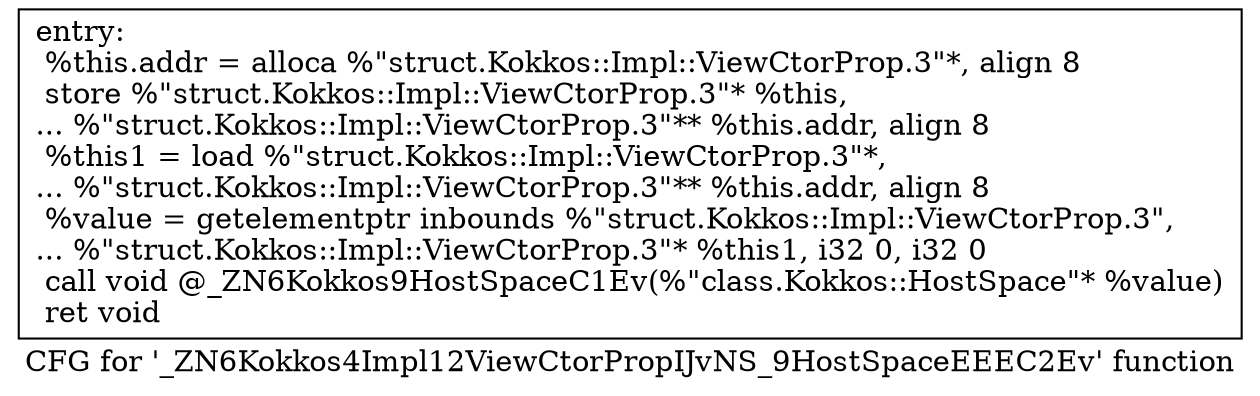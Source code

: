 digraph "CFG for '_ZN6Kokkos4Impl12ViewCtorPropIJvNS_9HostSpaceEEEC2Ev' function" {
	label="CFG for '_ZN6Kokkos4Impl12ViewCtorPropIJvNS_9HostSpaceEEEC2Ev' function";

	Node0x57b01c0 [shape=record,label="{entry:\l  %this.addr = alloca %\"struct.Kokkos::Impl::ViewCtorProp.3\"*, align 8\l  store %\"struct.Kokkos::Impl::ViewCtorProp.3\"* %this,\l... %\"struct.Kokkos::Impl::ViewCtorProp.3\"** %this.addr, align 8\l  %this1 = load %\"struct.Kokkos::Impl::ViewCtorProp.3\"*,\l... %\"struct.Kokkos::Impl::ViewCtorProp.3\"** %this.addr, align 8\l  %value = getelementptr inbounds %\"struct.Kokkos::Impl::ViewCtorProp.3\",\l... %\"struct.Kokkos::Impl::ViewCtorProp.3\"* %this1, i32 0, i32 0\l  call void @_ZN6Kokkos9HostSpaceC1Ev(%\"class.Kokkos::HostSpace\"* %value)\l  ret void\l}"];
}
